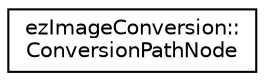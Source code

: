 digraph "Graphical Class Hierarchy"
{
 // LATEX_PDF_SIZE
  edge [fontname="Helvetica",fontsize="10",labelfontname="Helvetica",labelfontsize="10"];
  node [fontname="Helvetica",fontsize="10",shape=record];
  rankdir="LR";
  Node0 [label="ezImageConversion::\lConversionPathNode",height=0.2,width=0.4,color="black", fillcolor="white", style="filled",URL="$d1/dac/structez_image_conversion_1_1_conversion_path_node.htm",tooltip="A single node along a computed conversion path."];
}
